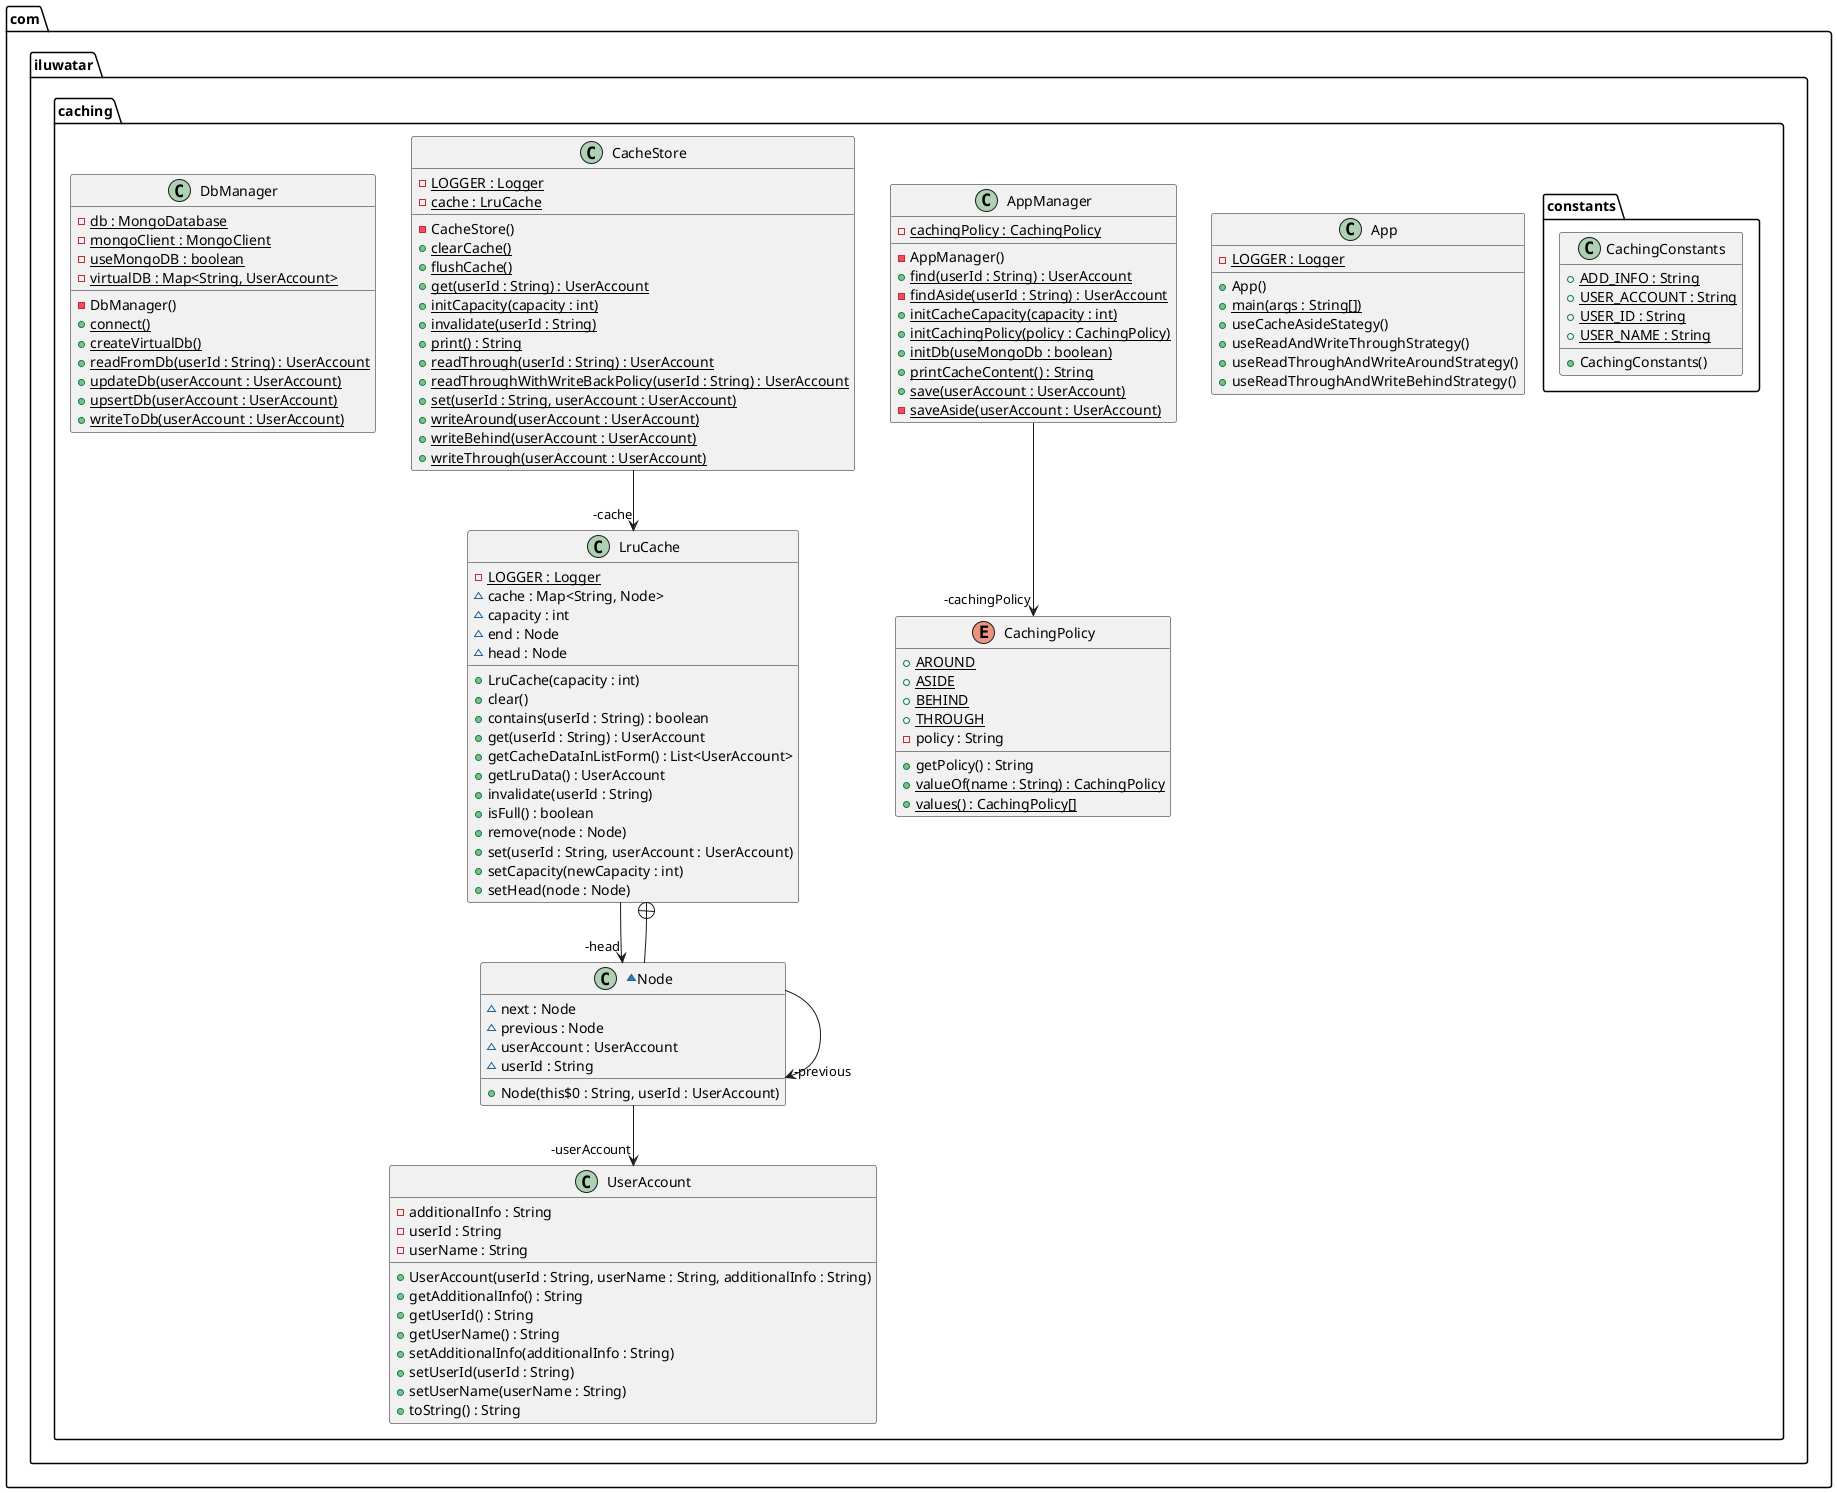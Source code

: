 @startuml
package com.iluwatar.caching.constants {
  class CachingConstants {
    + ADD_INFO : String {static}
    + USER_ACCOUNT : String {static}
    + USER_ID : String {static}
    + USER_NAME : String {static}
    + CachingConstants()
  }
}
package com.iluwatar.caching {
  class App {
    - LOGGER : Logger {static}
    + App()
    + main(args : String[]) {static}
    + useCacheAsideStategy()
    + useReadAndWriteThroughStrategy()
    + useReadThroughAndWriteAroundStrategy()
    + useReadThroughAndWriteBehindStrategy()
  }
  class AppManager {
    - cachingPolicy : CachingPolicy {static}
    - AppManager()
    + find(userId : String) : UserAccount {static}
    - findAside(userId : String) : UserAccount {static}
    + initCacheCapacity(capacity : int) {static}
    + initCachingPolicy(policy : CachingPolicy) {static}
    + initDb(useMongoDb : boolean) {static}
    + printCacheContent() : String {static}
    + save(userAccount : UserAccount) {static}
    - saveAside(userAccount : UserAccount) {static}
  }
  class CacheStore {
    - LOGGER : Logger {static}
    - cache : LruCache {static}
    - CacheStore()
    + clearCache() {static}
    + flushCache() {static}
    + get(userId : String) : UserAccount {static}
    + initCapacity(capacity : int) {static}
    + invalidate(userId : String) {static}
    + print() : String {static}
    + readThrough(userId : String) : UserAccount {static}
    + readThroughWithWriteBackPolicy(userId : String) : UserAccount {static}
    + set(userId : String, userAccount : UserAccount) {static}
    + writeAround(userAccount : UserAccount) {static}
    + writeBehind(userAccount : UserAccount) {static}
    + writeThrough(userAccount : UserAccount) {static}
  }
  enum CachingPolicy {
    + AROUND {static}
    + ASIDE {static}
    + BEHIND {static}
    + THROUGH {static}
    - policy : String
    + getPolicy() : String
    + valueOf(name : String) : CachingPolicy {static}
    + values() : CachingPolicy[] {static}
  }
  class DbManager {
    - db : MongoDatabase {static}
    - mongoClient : MongoClient {static}
    - useMongoDB : boolean {static}
    - virtualDB : Map<String, UserAccount> {static}
    - DbManager()
    + connect() {static}
    + createVirtualDb() {static}
    + readFromDb(userId : String) : UserAccount {static}
    + updateDb(userAccount : UserAccount) {static}
    + upsertDb(userAccount : UserAccount) {static}
    + writeToDb(userAccount : UserAccount) {static}
  }
  class LruCache {
    - LOGGER : Logger {static}
    ~ cache : Map<String, Node>
    ~ capacity : int
    ~ end : Node
    ~ head : Node
    + LruCache(capacity : int)
    + clear()
    + contains(userId : String) : boolean
    + get(userId : String) : UserAccount
    + getCacheDataInListForm() : List<UserAccount>
    + getLruData() : UserAccount
    + invalidate(userId : String)
    + isFull() : boolean
    + remove(node : Node)
    + set(userId : String, userAccount : UserAccount)
    + setCapacity(newCapacity : int)
    + setHead(node : Node)
  }
  ~class Node {
    ~ next : Node
    ~ previous : Node
    ~ userAccount : UserAccount
    ~ userId : String
    + Node(this$0 : String, userId : UserAccount)
  }
  class UserAccount {
    - additionalInfo : String
    - userId : String
    - userName : String
    + UserAccount(userId : String, userName : String, additionalInfo : String)
    + getAdditionalInfo() : String
    + getUserId() : String
    + getUserName() : String
    + setAdditionalInfo(additionalInfo : String)
    + setUserId(userId : String)
    + setUserName(userName : String)
    + toString() : String
  }
}
Node --+ LruCache
LruCache -->  "-head" Node
Node -->  "-previous" Node
AppManager -->  "-cachingPolicy" CachingPolicy
Node -->  "-userAccount" UserAccount
CacheStore -->  "-cache" LruCache
@enduml